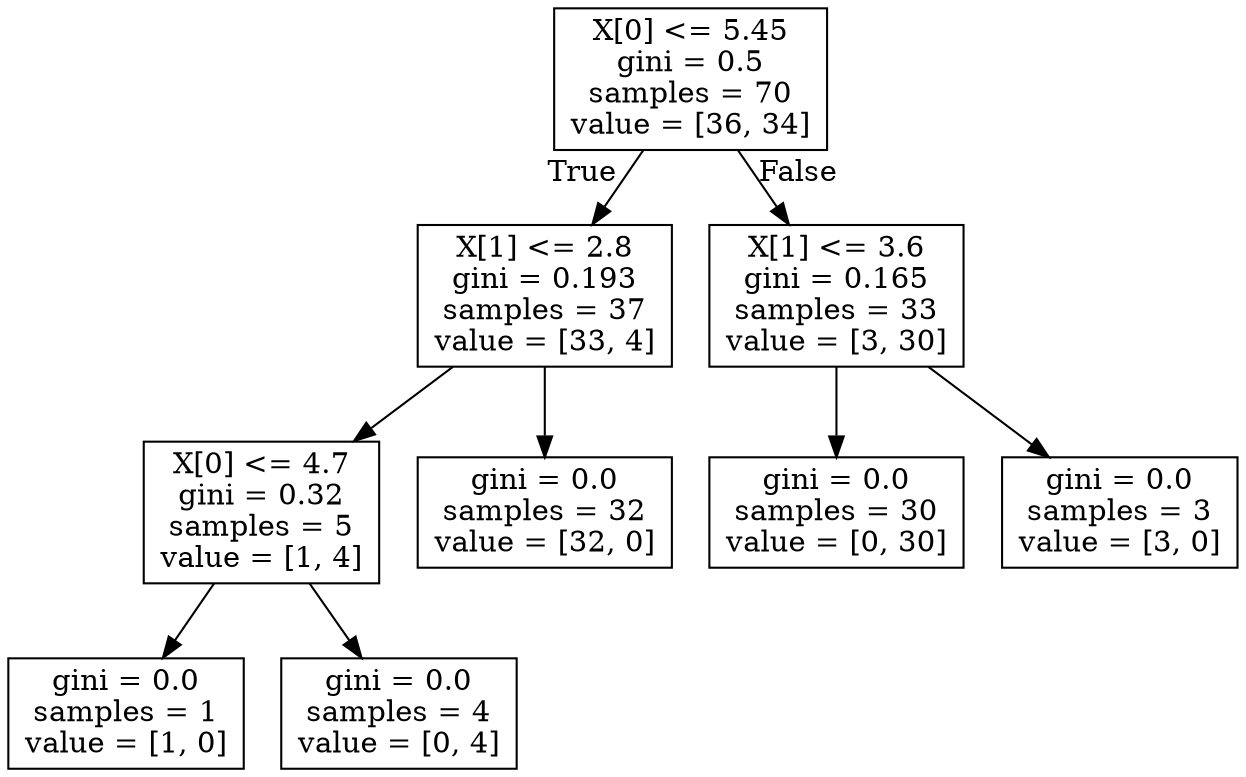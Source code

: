 digraph Tree {
node [shape=box] ;
0 [label="X[0] <= 5.45\ngini = 0.5\nsamples = 70\nvalue = [36, 34]"] ;
1 [label="X[1] <= 2.8\ngini = 0.193\nsamples = 37\nvalue = [33, 4]"] ;
0 -> 1 [labeldistance=2.5, labelangle=45, headlabel="True"] ;
2 [label="X[0] <= 4.7\ngini = 0.32\nsamples = 5\nvalue = [1, 4]"] ;
1 -> 2 ;
3 [label="gini = 0.0\nsamples = 1\nvalue = [1, 0]"] ;
2 -> 3 ;
4 [label="gini = 0.0\nsamples = 4\nvalue = [0, 4]"] ;
2 -> 4 ;
5 [label="gini = 0.0\nsamples = 32\nvalue = [32, 0]"] ;
1 -> 5 ;
6 [label="X[1] <= 3.6\ngini = 0.165\nsamples = 33\nvalue = [3, 30]"] ;
0 -> 6 [labeldistance=2.5, labelangle=-45, headlabel="False"] ;
7 [label="gini = 0.0\nsamples = 30\nvalue = [0, 30]"] ;
6 -> 7 ;
8 [label="gini = 0.0\nsamples = 3\nvalue = [3, 0]"] ;
6 -> 8 ;
}